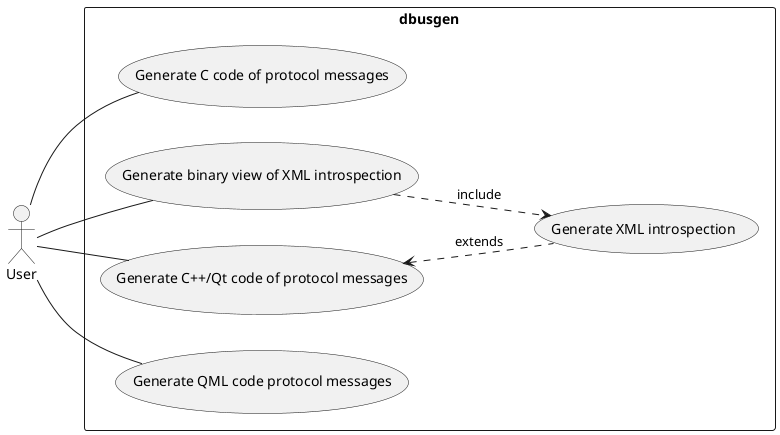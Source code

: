@startuml
left to right direction
actor User
rectangle dbusgen {
    User -- (Generate C code of protocol messages)
    (Generate binary view of XML introspection) as (binXML)
    (Generate C++/Qt code of protocol messages) as (C++)
    (Generate XML introspection) as (XML)
    User -- (binXML)
    User -- (C++)
    User -- (Generate QML code protocol messages)
    (binXML) ..> (XML) : include
    (C++) <.. (XML) : extends
}
@enduml